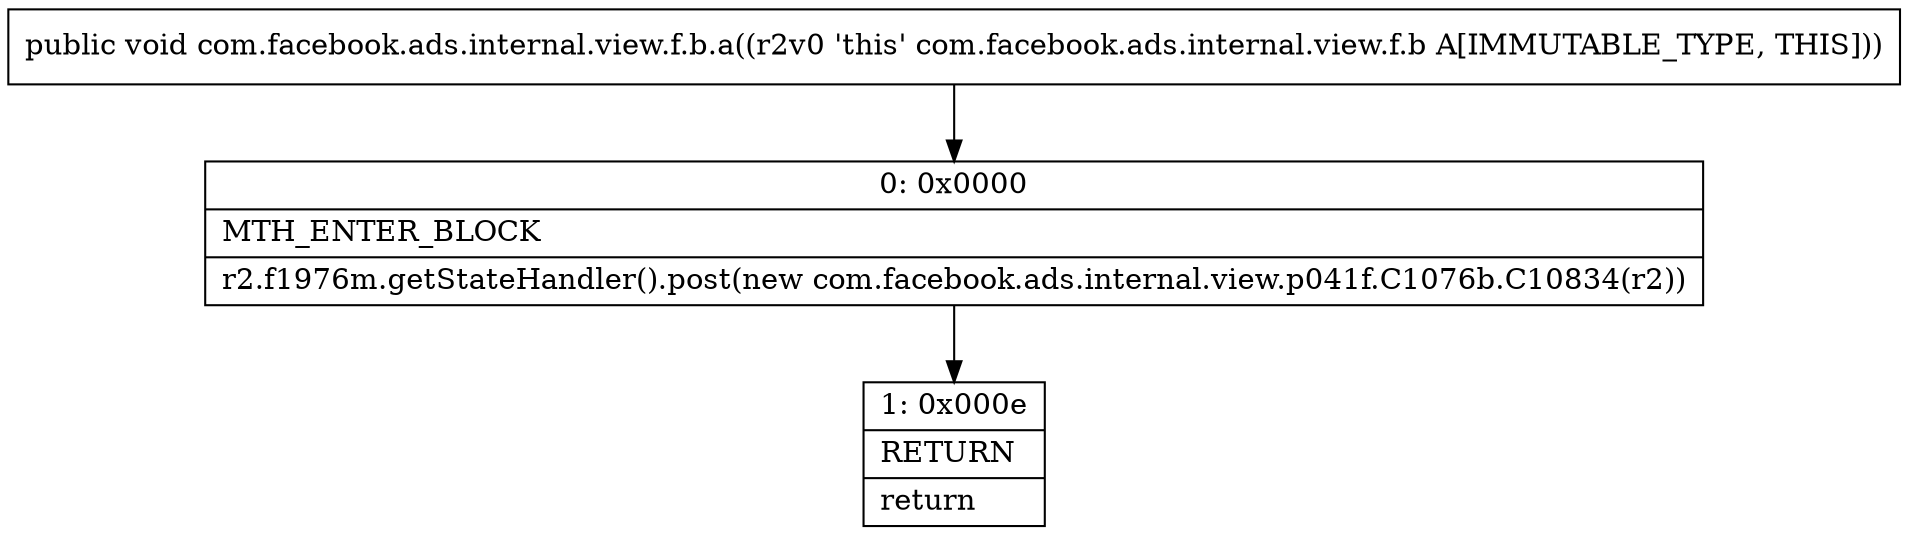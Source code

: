 digraph "CFG forcom.facebook.ads.internal.view.f.b.a()V" {
Node_0 [shape=record,label="{0\:\ 0x0000|MTH_ENTER_BLOCK\l|r2.f1976m.getStateHandler().post(new com.facebook.ads.internal.view.p041f.C1076b.C10834(r2))\l}"];
Node_1 [shape=record,label="{1\:\ 0x000e|RETURN\l|return\l}"];
MethodNode[shape=record,label="{public void com.facebook.ads.internal.view.f.b.a((r2v0 'this' com.facebook.ads.internal.view.f.b A[IMMUTABLE_TYPE, THIS])) }"];
MethodNode -> Node_0;
Node_0 -> Node_1;
}

